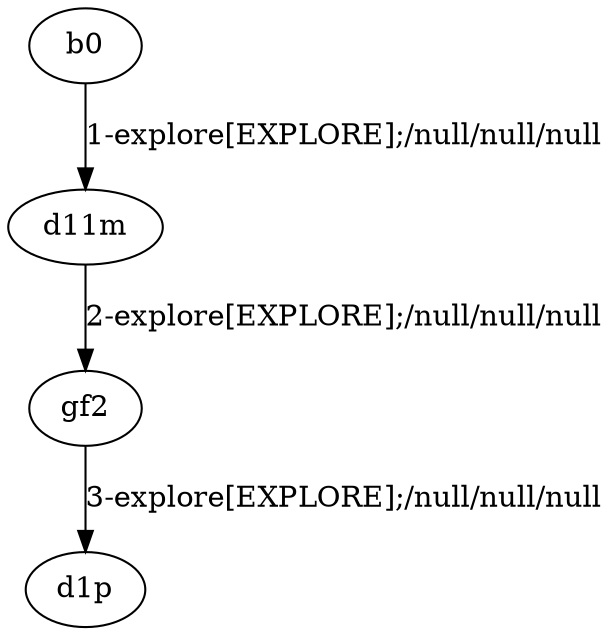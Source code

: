 # Total number of goals covered by this test: 1
# d11m --> gf2

digraph g {
"b0" -> "d11m" [label = "1-explore[EXPLORE];/null/null/null"];
"d11m" -> "gf2" [label = "2-explore[EXPLORE];/null/null/null"];
"gf2" -> "d1p" [label = "3-explore[EXPLORE];/null/null/null"];
}